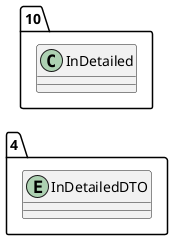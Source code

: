 @startuml 
allow_mixing
left to right direction
package "4"{
entity InDetailedDTO

}
package "10"{
class InDetailed
}
@enduml